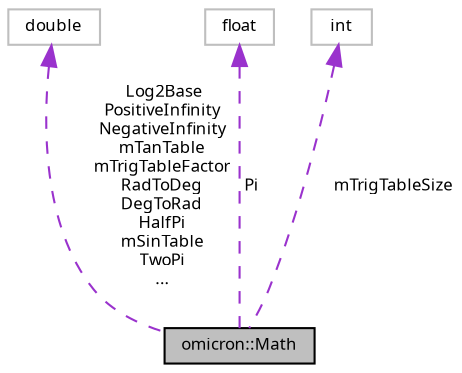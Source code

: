 digraph "omicron::Math"
{
  bgcolor="transparent";
  edge [fontname="FreeSans.ttf",fontsize="8",labelfontname="FreeSans.ttf",labelfontsize="8"];
  node [fontname="FreeSans.ttf",fontsize="8",shape=record];
  Node1 [label="omicron::Math",height=0.2,width=0.4,color="black", fillcolor="grey75", style="filled" fontcolor="black"];
  Node2 -> Node1 [dir="back",color="darkorchid3",fontsize="8",style="dashed",label=" Log2Base\nPositiveInfinity\nNegativeInfinity\nmTanTable\nmTrigTableFactor\nRadToDeg\nDegToRad\nHalfPi\nmSinTable\nTwoPi\n..." ,fontname="FreeSans.ttf"];
  Node2 [label="double",height=0.2,width=0.4,color="grey75"];
  Node3 -> Node1 [dir="back",color="darkorchid3",fontsize="8",style="dashed",label=" Pi" ,fontname="FreeSans.ttf"];
  Node3 [label="float",height=0.2,width=0.4,color="grey75"];
  Node4 -> Node1 [dir="back",color="darkorchid3",fontsize="8",style="dashed",label=" mTrigTableSize" ,fontname="FreeSans.ttf"];
  Node4 [label="int",height=0.2,width=0.4,color="grey75"];
}
